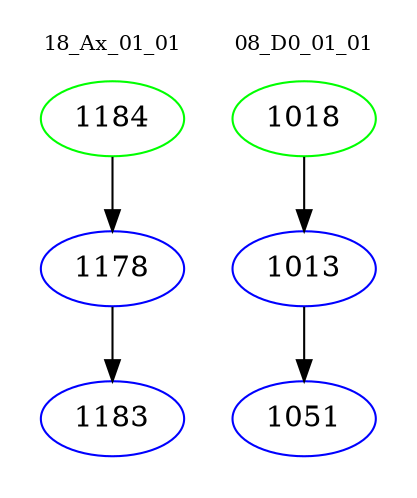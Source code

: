 digraph{
subgraph cluster_0 {
color = white
label = "18_Ax_01_01";
fontsize=10;
T0_1184 [label="1184", color="green"]
T0_1184 -> T0_1178 [color="black"]
T0_1178 [label="1178", color="blue"]
T0_1178 -> T0_1183 [color="black"]
T0_1183 [label="1183", color="blue"]
}
subgraph cluster_1 {
color = white
label = "08_D0_01_01";
fontsize=10;
T1_1018 [label="1018", color="green"]
T1_1018 -> T1_1013 [color="black"]
T1_1013 [label="1013", color="blue"]
T1_1013 -> T1_1051 [color="black"]
T1_1051 [label="1051", color="blue"]
}
}
